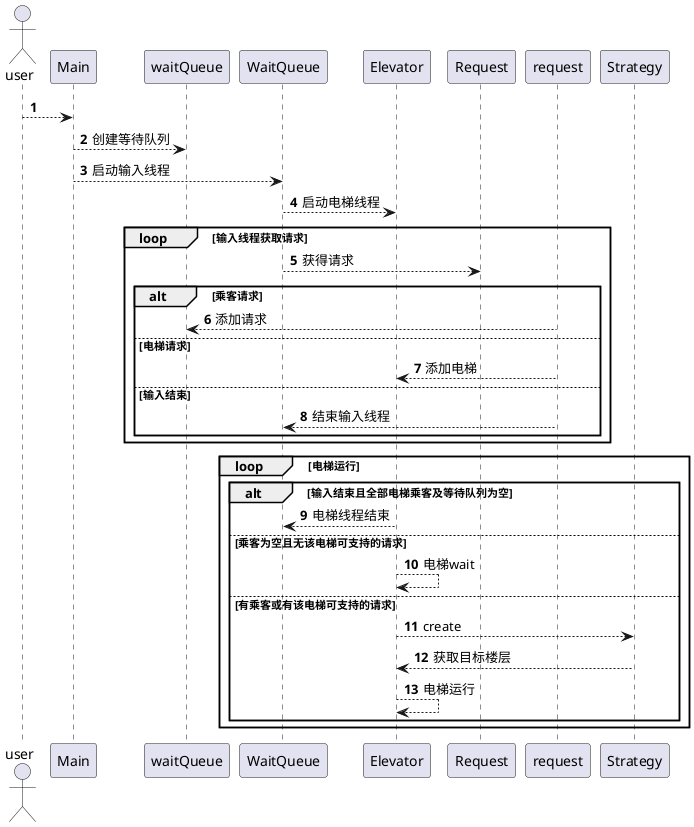 @startuml
'https://plantuml.com/sequence-diagram

autonumber
Actor user
user --> Main
Main --> waitQueue : 创建等待队列
Main --> WaitQueue : 启动输入线程
WaitQueue --> Elevator : 启动电梯线程
loop 输入线程获取请求
    WaitQueue --> Request : 获得请求
    alt 乘客请求
        request --> waitQueue : 添加请求
    else 电梯请求
        request --> Elevator : 添加电梯
    else 输入结束
        request --> WaitQueue : 结束输入线程
    end
end
loop 电梯运行
    alt 输入结束且全部电梯乘客及等待队列为空
        Elevator --> WaitQueue : 电梯线程结束
    else 乘客为空且无该电梯可支持的请求
        Elevator --> Elevator : 电梯wait
    else 有乘客或有该电梯可支持的请求
        Elevator --> Strategy : create
        Strategy --> Elevator : 获取目标楼层
        Elevator --> Elevator : 电梯运行
    end
end
@enduml